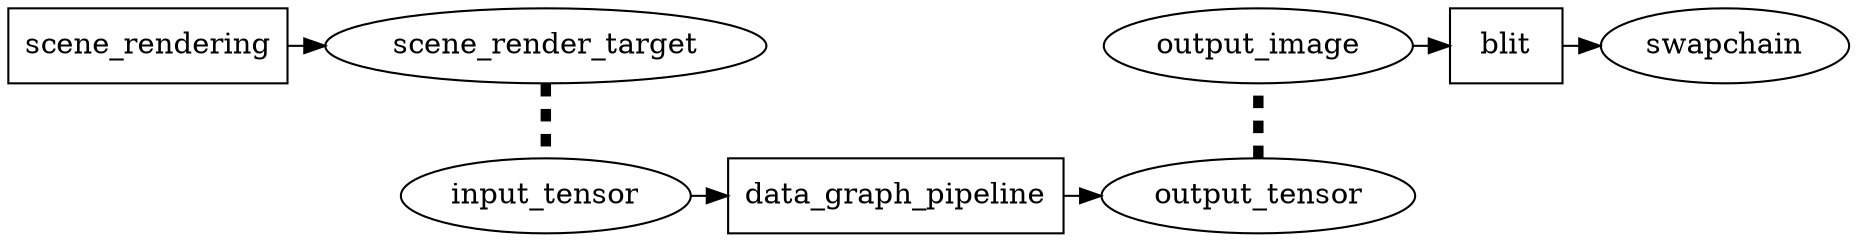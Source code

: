 digraph D {

    {
        rank=same;
        scene_rendering[shape=box]
        scene_render_target[shape=ellipse]
        output_image[shape=ellipse]
        blit[shape=box]
        swapchain[shape=ellipse]
    }
    {
        rank=same;
        input_tensor[shape=ellipse]
        data_graph_pipeline[shape=box]
        output_tensor[shape=ellipse]
   }

    scene_rendering -> scene_render_target
    scene_render_target -> input_tensor [arrowhead=none, style=dashed, penwidth=5]

 	input_tensor -> data_graph_pipeline
    data_graph_pipeline -> output_tensor

    output_tensor -> output_image[arrowhead=none, style=dashed, penwidth=5]
    output_image -> blit
    blit -> swapchain

}